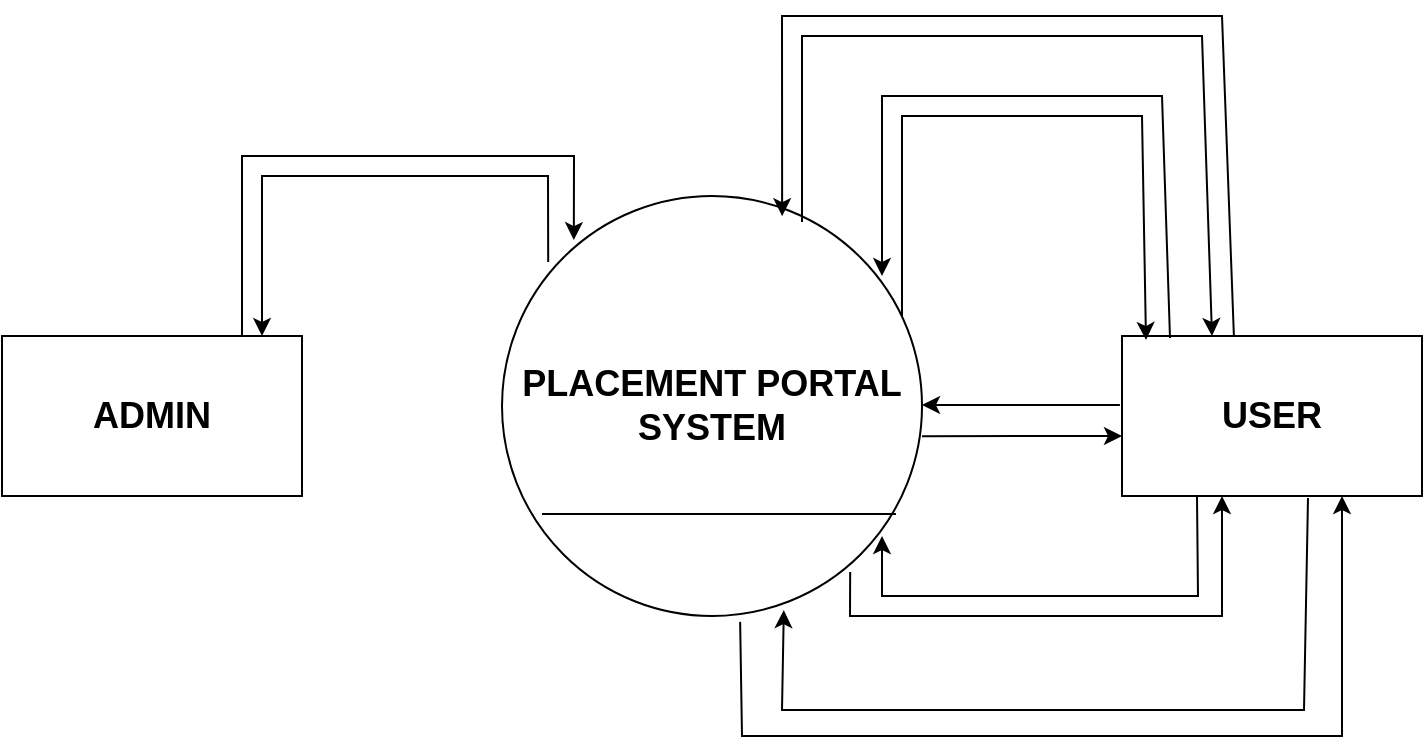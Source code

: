 <mxfile version="24.4.4" type="github">
  <diagram name="Page-1" id="gXjfL5LtnyRhMgXaaLrS">
    <mxGraphModel dx="880" dy="1637" grid="1" gridSize="10" guides="1" tooltips="1" connect="1" arrows="1" fold="1" page="1" pageScale="1" pageWidth="827" pageHeight="1169" math="0" shadow="0">
      <root>
        <mxCell id="0" />
        <mxCell id="1" parent="0" />
        <mxCell id="VP6bD1KSjOgqCceMzGPv-1" value="&lt;font style=&quot;font-size: 18px;&quot;&gt;&lt;b&gt;PLACEMENT PORTAL&lt;/b&gt;&lt;/font&gt;&lt;div&gt;&lt;font style=&quot;font-size: 18px;&quot;&gt;&lt;b&gt;SYSTEM&lt;/b&gt;&lt;/font&gt;&lt;/div&gt;" style="ellipse;whiteSpace=wrap;html=1;aspect=fixed;" vertex="1" parent="1">
          <mxGeometry x="290" y="-880" width="210" height="210" as="geometry" />
        </mxCell>
        <mxCell id="VP6bD1KSjOgqCceMzGPv-2" value="" style="endArrow=none;html=1;rounded=0;entryX=0.938;entryY=0.757;entryDx=0;entryDy=0;entryPerimeter=0;" edge="1" parent="1" target="VP6bD1KSjOgqCceMzGPv-1">
          <mxGeometry width="50" height="50" relative="1" as="geometry">
            <mxPoint x="310" y="-721" as="sourcePoint" />
            <mxPoint x="360" y="-770" as="targetPoint" />
          </mxGeometry>
        </mxCell>
        <mxCell id="VP6bD1KSjOgqCceMzGPv-3" value="&lt;b&gt;&lt;font style=&quot;font-size: 18px;&quot;&gt;ADMIN&lt;/font&gt;&lt;/b&gt;" style="rounded=0;whiteSpace=wrap;html=1;" vertex="1" parent="1">
          <mxGeometry x="40" y="-810" width="150" height="80" as="geometry" />
        </mxCell>
        <mxCell id="VP6bD1KSjOgqCceMzGPv-5" value="&lt;b&gt;&lt;font style=&quot;font-size: 18px;&quot;&gt;USER&lt;/font&gt;&lt;/b&gt;" style="rounded=0;whiteSpace=wrap;html=1;" vertex="1" parent="1">
          <mxGeometry x="600" y="-810" width="150" height="80" as="geometry" />
        </mxCell>
        <mxCell id="VP6bD1KSjOgqCceMzGPv-6" value="" style="endArrow=classic;html=1;rounded=0;entryX=0.171;entryY=0.105;entryDx=0;entryDy=0;entryPerimeter=0;" edge="1" parent="1" target="VP6bD1KSjOgqCceMzGPv-1">
          <mxGeometry width="50" height="50" relative="1" as="geometry">
            <mxPoint x="160" y="-810" as="sourcePoint" />
            <mxPoint x="342" y="-856.9" as="targetPoint" />
            <Array as="points">
              <mxPoint x="160" y="-900" />
              <mxPoint x="326" y="-900" />
            </Array>
          </mxGeometry>
        </mxCell>
        <mxCell id="VP6bD1KSjOgqCceMzGPv-7" value="" style="endArrow=classic;html=1;rounded=0;exitX=0.11;exitY=0.157;exitDx=0;exitDy=0;exitPerimeter=0;" edge="1" parent="1" source="VP6bD1KSjOgqCceMzGPv-1">
          <mxGeometry width="50" height="50" relative="1" as="geometry">
            <mxPoint x="120" y="-760" as="sourcePoint" />
            <mxPoint x="170" y="-810" as="targetPoint" />
            <Array as="points">
              <mxPoint x="313" y="-890" />
              <mxPoint x="170" y="-890" />
            </Array>
          </mxGeometry>
        </mxCell>
        <mxCell id="VP6bD1KSjOgqCceMzGPv-8" value="" style="endArrow=classic;html=1;rounded=0;entryX=0.08;entryY=0.025;entryDx=0;entryDy=0;entryPerimeter=0;" edge="1" parent="1" target="VP6bD1KSjOgqCceMzGPv-5">
          <mxGeometry width="50" height="50" relative="1" as="geometry">
            <mxPoint x="490" y="-820" as="sourcePoint" />
            <mxPoint x="616" y="-814" as="targetPoint" />
            <Array as="points">
              <mxPoint x="490" y="-920" />
              <mxPoint x="610" y="-920" />
            </Array>
          </mxGeometry>
        </mxCell>
        <mxCell id="VP6bD1KSjOgqCceMzGPv-9" value="" style="endArrow=classic;html=1;rounded=0;exitX=0.16;exitY=0.013;exitDx=0;exitDy=0;exitPerimeter=0;" edge="1" parent="1" source="VP6bD1KSjOgqCceMzGPv-5">
          <mxGeometry width="50" height="50" relative="1" as="geometry">
            <mxPoint x="430" y="-790" as="sourcePoint" />
            <mxPoint x="480" y="-840" as="targetPoint" />
            <Array as="points">
              <mxPoint x="620" y="-930" />
              <mxPoint x="480" y="-930" />
            </Array>
          </mxGeometry>
        </mxCell>
        <mxCell id="VP6bD1KSjOgqCceMzGPv-10" value="" style="endArrow=classic;html=1;rounded=0;exitX=0.373;exitY=0;exitDx=0;exitDy=0;exitPerimeter=0;entryX=0.667;entryY=0.048;entryDx=0;entryDy=0;entryPerimeter=0;" edge="1" parent="1" source="VP6bD1KSjOgqCceMzGPv-5" target="VP6bD1KSjOgqCceMzGPv-1">
          <mxGeometry width="50" height="50" relative="1" as="geometry">
            <mxPoint x="619.95" y="-820" as="sourcePoint" />
            <mxPoint x="430" y="-880" as="targetPoint" />
            <Array as="points">
              <mxPoint x="650" y="-970" />
              <mxPoint x="430" y="-970" />
            </Array>
          </mxGeometry>
        </mxCell>
        <mxCell id="VP6bD1KSjOgqCceMzGPv-11" value="" style="endArrow=classic;html=1;rounded=0;exitX=0.79;exitY=0.062;exitDx=0;exitDy=0;exitPerimeter=0;" edge="1" parent="1">
          <mxGeometry width="50" height="50" relative="1" as="geometry">
            <mxPoint x="440.0" y="-866.98" as="sourcePoint" />
            <mxPoint x="645" y="-810" as="targetPoint" />
            <Array as="points">
              <mxPoint x="440" y="-960" />
              <mxPoint x="640" y="-960" />
            </Array>
          </mxGeometry>
        </mxCell>
        <mxCell id="VP6bD1KSjOgqCceMzGPv-12" value="" style="endArrow=classic;html=1;rounded=0;exitX=-0.007;exitY=0.1;exitDx=0;exitDy=0;exitPerimeter=0;" edge="1" parent="1">
          <mxGeometry width="50" height="50" relative="1" as="geometry">
            <mxPoint x="598.95" y="-775.5" as="sourcePoint" />
            <mxPoint x="500" y="-775.5" as="targetPoint" />
          </mxGeometry>
        </mxCell>
        <mxCell id="VP6bD1KSjOgqCceMzGPv-13" value="" style="endArrow=classic;html=1;rounded=0;exitX=1;exitY=0.429;exitDx=0;exitDy=0;exitPerimeter=0;entryX=0;entryY=0.25;entryDx=0;entryDy=0;" edge="1" parent="1">
          <mxGeometry width="50" height="50" relative="1" as="geometry">
            <mxPoint x="500" y="-759.91" as="sourcePoint" />
            <mxPoint x="600" y="-760" as="targetPoint" />
          </mxGeometry>
        </mxCell>
        <mxCell id="VP6bD1KSjOgqCceMzGPv-16" value="" style="endArrow=classic;html=1;rounded=0;exitX=0.25;exitY=1;exitDx=0;exitDy=0;" edge="1" parent="1" source="VP6bD1KSjOgqCceMzGPv-5">
          <mxGeometry width="50" height="50" relative="1" as="geometry">
            <mxPoint x="430" y="-660" as="sourcePoint" />
            <mxPoint x="480" y="-710" as="targetPoint" />
            <Array as="points">
              <mxPoint x="638" y="-680" />
              <mxPoint x="480" y="-680" />
            </Array>
          </mxGeometry>
        </mxCell>
        <mxCell id="VP6bD1KSjOgqCceMzGPv-17" value="" style="endArrow=classic;html=1;rounded=0;exitX=0.829;exitY=0.895;exitDx=0;exitDy=0;exitPerimeter=0;" edge="1" parent="1" source="VP6bD1KSjOgqCceMzGPv-1">
          <mxGeometry width="50" height="50" relative="1" as="geometry">
            <mxPoint x="600" y="-680" as="sourcePoint" />
            <mxPoint x="650" y="-730" as="targetPoint" />
            <Array as="points">
              <mxPoint x="464" y="-670" />
              <mxPoint x="650" y="-670" />
            </Array>
          </mxGeometry>
        </mxCell>
        <mxCell id="VP6bD1KSjOgqCceMzGPv-18" value="" style="endArrow=classic;html=1;rounded=0;exitX=0.62;exitY=1.013;exitDx=0;exitDy=0;exitPerimeter=0;entryX=0.671;entryY=0.986;entryDx=0;entryDy=0;entryPerimeter=0;" edge="1" parent="1" source="VP6bD1KSjOgqCceMzGPv-5" target="VP6bD1KSjOgqCceMzGPv-1">
          <mxGeometry width="50" height="50" relative="1" as="geometry">
            <mxPoint x="690.95" y="-710" as="sourcePoint" />
            <mxPoint x="430" y="-663.04" as="targetPoint" />
            <Array as="points">
              <mxPoint x="691" y="-623.04" />
              <mxPoint x="430" y="-623.04" />
            </Array>
          </mxGeometry>
        </mxCell>
        <mxCell id="VP6bD1KSjOgqCceMzGPv-19" value="" style="endArrow=classic;html=1;rounded=0;exitX=0.567;exitY=1.014;exitDx=0;exitDy=0;exitPerimeter=0;" edge="1" parent="1" source="VP6bD1KSjOgqCceMzGPv-1">
          <mxGeometry width="50" height="50" relative="1" as="geometry">
            <mxPoint x="660" y="-680" as="sourcePoint" />
            <mxPoint x="710" y="-730" as="targetPoint" />
            <Array as="points">
              <mxPoint x="410" y="-610" />
              <mxPoint x="710" y="-610" />
            </Array>
          </mxGeometry>
        </mxCell>
      </root>
    </mxGraphModel>
  </diagram>
</mxfile>
